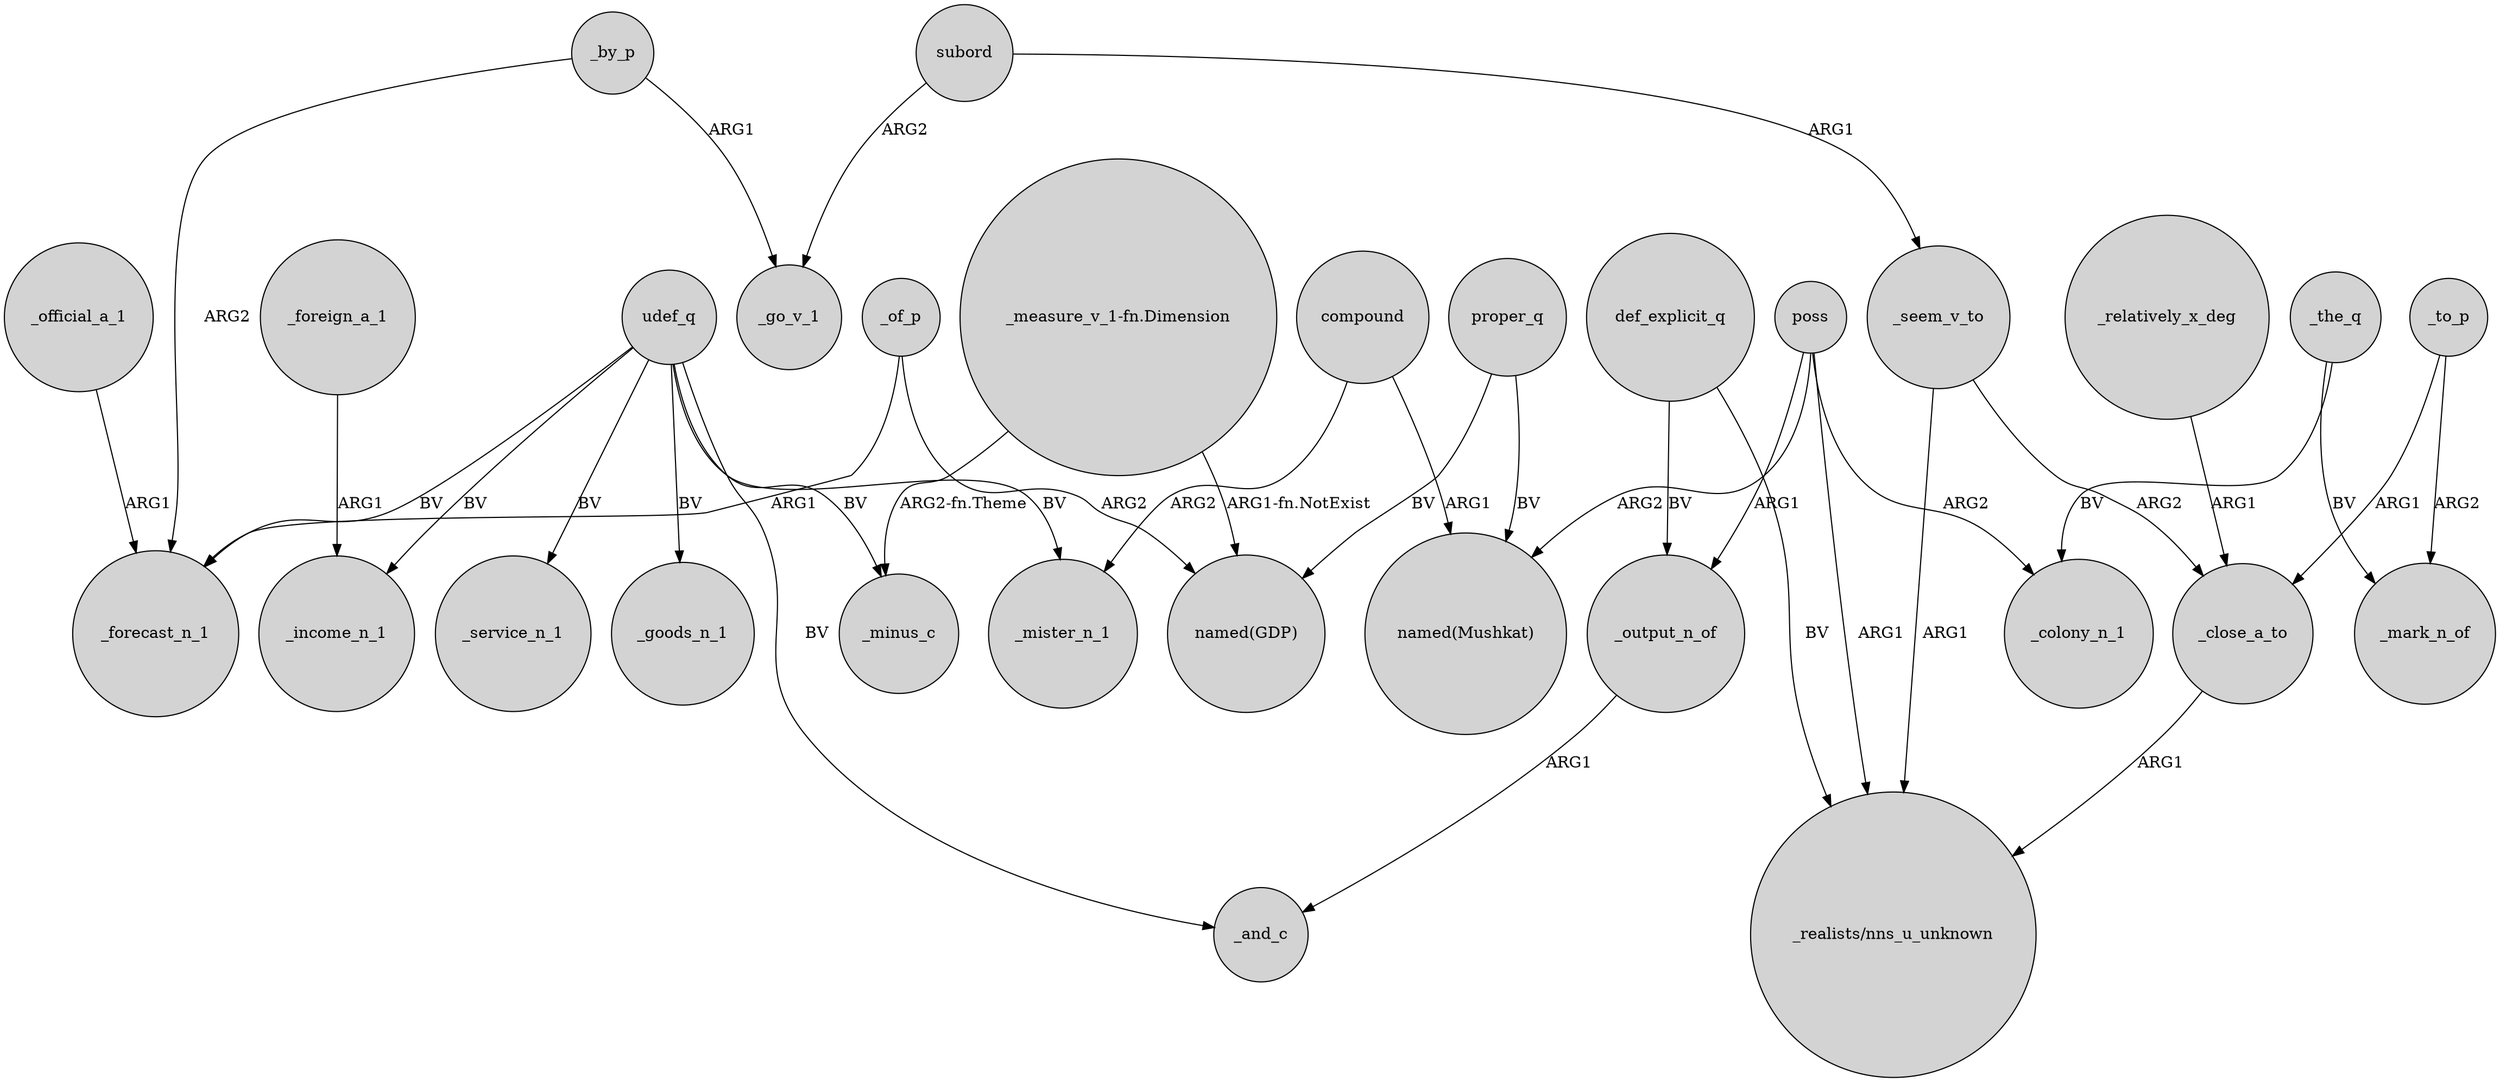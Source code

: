 digraph {
	node [shape=circle style=filled]
	_official_a_1 -> _forecast_n_1 [label=ARG1]
	_output_n_of -> _and_c [label=ARG1]
	_foreign_a_1 -> _income_n_1 [label=ARG1]
	_by_p -> _go_v_1 [label=ARG1]
	poss -> "named(Mushkat)" [label=ARG2]
	_seem_v_to -> _close_a_to [label=ARG2]
	poss -> _output_n_of [label=ARG1]
	compound -> _mister_n_1 [label=ARG2]
	_by_p -> _forecast_n_1 [label=ARG2]
	udef_q -> _mister_n_1 [label=BV]
	def_explicit_q -> "_realists/nns_u_unknown" [label=BV]
	compound -> "named(Mushkat)" [label=ARG1]
	proper_q -> "named(Mushkat)" [label=BV]
	def_explicit_q -> _output_n_of [label=BV]
	udef_q -> _income_n_1 [label=BV]
	"_measure_v_1-fn.Dimension" -> "named(GDP)" [label="ARG1-fn.NotExist"]
	udef_q -> _service_n_1 [label=BV]
	subord -> _go_v_1 [label=ARG2]
	udef_q -> _goods_n_1 [label=BV]
	poss -> "_realists/nns_u_unknown" [label=ARG1]
	_of_p -> _forecast_n_1 [label=ARG1]
	_to_p -> _mark_n_of [label=ARG2]
	_of_p -> "named(GDP)" [label=ARG2]
	udef_q -> _forecast_n_1 [label=BV]
	_the_q -> _colony_n_1 [label=BV]
	_to_p -> _close_a_to [label=ARG1]
	_close_a_to -> "_realists/nns_u_unknown" [label=ARG1]
	_seem_v_to -> "_realists/nns_u_unknown" [label=ARG1]
	"_measure_v_1-fn.Dimension" -> _minus_c [label="ARG2-fn.Theme"]
	udef_q -> _minus_c [label=BV]
	udef_q -> _and_c [label=BV]
	subord -> _seem_v_to [label=ARG1]
	_relatively_x_deg -> _close_a_to [label=ARG1]
	_the_q -> _mark_n_of [label=BV]
	proper_q -> "named(GDP)" [label=BV]
	poss -> _colony_n_1 [label=ARG2]
}
